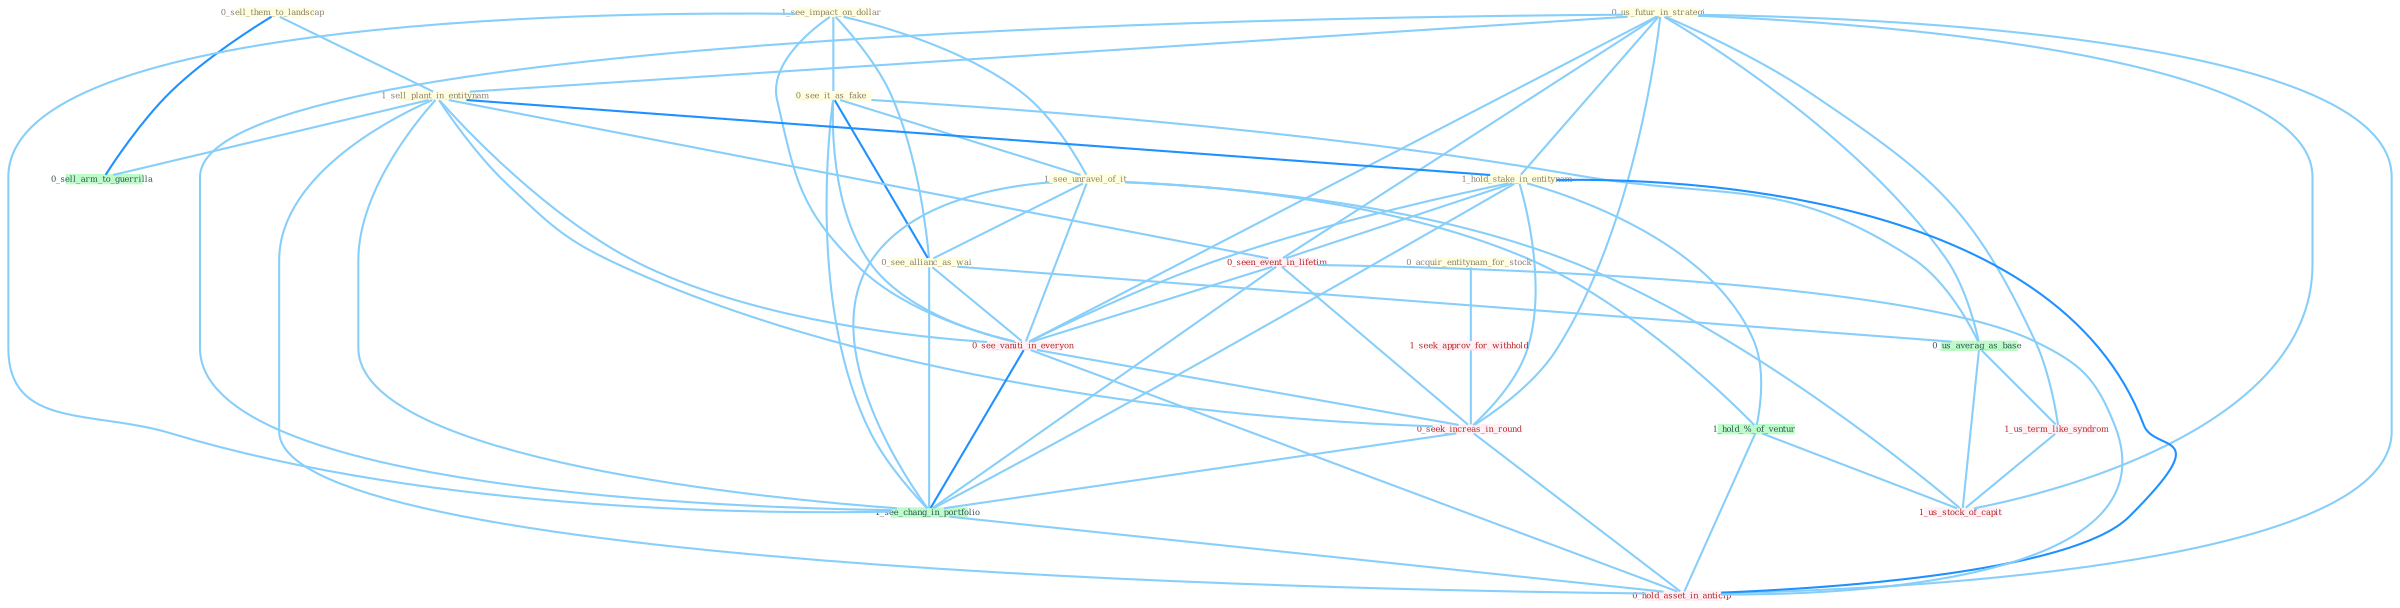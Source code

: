 Graph G{ 
    node
    [shape=polygon,style=filled,width=.5,height=.06,color="#BDFCC9",fixedsize=true,fontsize=4,
    fontcolor="#2f4f4f"];
    {node
    [color="#ffffe0", fontcolor="#8b7d6b"] "0_us_futur_in_strategi " "0_sell_them_to_landscap " "1_see_impact_on_dollar " "0_see_it_as_fake " "1_see_unravel_of_it " "1_sell_plant_in_entitynam " "1_hold_stake_in_entitynam " "0_see_allianc_as_wai " "0_acquir_entitynam_for_stock "}
{node [color="#fff0f5", fontcolor="#b22222"] "0_seen_event_in_lifetim " "1_us_term_like_syndrom " "1_seek_approv_for_withhold " "0_see_vaniti_in_everyon " "0_seek_increas_in_round " "1_us_stock_of_capit " "0_hold_asset_in_anticip "}
edge [color="#B0E2FF"];

	"0_us_futur_in_strategi " -- "1_sell_plant_in_entitynam " [w="1", color="#87cefa" ];
	"0_us_futur_in_strategi " -- "1_hold_stake_in_entitynam " [w="1", color="#87cefa" ];
	"0_us_futur_in_strategi " -- "0_seen_event_in_lifetim " [w="1", color="#87cefa" ];
	"0_us_futur_in_strategi " -- "0_us_averag_as_base " [w="1", color="#87cefa" ];
	"0_us_futur_in_strategi " -- "1_us_term_like_syndrom " [w="1", color="#87cefa" ];
	"0_us_futur_in_strategi " -- "0_see_vaniti_in_everyon " [w="1", color="#87cefa" ];
	"0_us_futur_in_strategi " -- "0_seek_increas_in_round " [w="1", color="#87cefa" ];
	"0_us_futur_in_strategi " -- "1_us_stock_of_capit " [w="1", color="#87cefa" ];
	"0_us_futur_in_strategi " -- "1_see_chang_in_portfolio " [w="1", color="#87cefa" ];
	"0_us_futur_in_strategi " -- "0_hold_asset_in_anticip " [w="1", color="#87cefa" ];
	"0_sell_them_to_landscap " -- "1_sell_plant_in_entitynam " [w="1", color="#87cefa" ];
	"0_sell_them_to_landscap " -- "0_sell_arm_to_guerrilla " [w="2", color="#1e90ff" , len=0.8];
	"1_see_impact_on_dollar " -- "0_see_it_as_fake " [w="1", color="#87cefa" ];
	"1_see_impact_on_dollar " -- "1_see_unravel_of_it " [w="1", color="#87cefa" ];
	"1_see_impact_on_dollar " -- "0_see_allianc_as_wai " [w="1", color="#87cefa" ];
	"1_see_impact_on_dollar " -- "0_see_vaniti_in_everyon " [w="1", color="#87cefa" ];
	"1_see_impact_on_dollar " -- "1_see_chang_in_portfolio " [w="1", color="#87cefa" ];
	"0_see_it_as_fake " -- "1_see_unravel_of_it " [w="1", color="#87cefa" ];
	"0_see_it_as_fake " -- "0_see_allianc_as_wai " [w="2", color="#1e90ff" , len=0.8];
	"0_see_it_as_fake " -- "0_us_averag_as_base " [w="1", color="#87cefa" ];
	"0_see_it_as_fake " -- "0_see_vaniti_in_everyon " [w="1", color="#87cefa" ];
	"0_see_it_as_fake " -- "1_see_chang_in_portfolio " [w="1", color="#87cefa" ];
	"1_see_unravel_of_it " -- "0_see_allianc_as_wai " [w="1", color="#87cefa" ];
	"1_see_unravel_of_it " -- "1_hold_%_of_ventur " [w="1", color="#87cefa" ];
	"1_see_unravel_of_it " -- "0_see_vaniti_in_everyon " [w="1", color="#87cefa" ];
	"1_see_unravel_of_it " -- "1_us_stock_of_capit " [w="1", color="#87cefa" ];
	"1_see_unravel_of_it " -- "1_see_chang_in_portfolio " [w="1", color="#87cefa" ];
	"1_sell_plant_in_entitynam " -- "1_hold_stake_in_entitynam " [w="2", color="#1e90ff" , len=0.8];
	"1_sell_plant_in_entitynam " -- "0_seen_event_in_lifetim " [w="1", color="#87cefa" ];
	"1_sell_plant_in_entitynam " -- "0_see_vaniti_in_everyon " [w="1", color="#87cefa" ];
	"1_sell_plant_in_entitynam " -- "0_sell_arm_to_guerrilla " [w="1", color="#87cefa" ];
	"1_sell_plant_in_entitynam " -- "0_seek_increas_in_round " [w="1", color="#87cefa" ];
	"1_sell_plant_in_entitynam " -- "1_see_chang_in_portfolio " [w="1", color="#87cefa" ];
	"1_sell_plant_in_entitynam " -- "0_hold_asset_in_anticip " [w="1", color="#87cefa" ];
	"1_hold_stake_in_entitynam " -- "0_seen_event_in_lifetim " [w="1", color="#87cefa" ];
	"1_hold_stake_in_entitynam " -- "1_hold_%_of_ventur " [w="1", color="#87cefa" ];
	"1_hold_stake_in_entitynam " -- "0_see_vaniti_in_everyon " [w="1", color="#87cefa" ];
	"1_hold_stake_in_entitynam " -- "0_seek_increas_in_round " [w="1", color="#87cefa" ];
	"1_hold_stake_in_entitynam " -- "1_see_chang_in_portfolio " [w="1", color="#87cefa" ];
	"1_hold_stake_in_entitynam " -- "0_hold_asset_in_anticip " [w="2", color="#1e90ff" , len=0.8];
	"0_see_allianc_as_wai " -- "0_us_averag_as_base " [w="1", color="#87cefa" ];
	"0_see_allianc_as_wai " -- "0_see_vaniti_in_everyon " [w="1", color="#87cefa" ];
	"0_see_allianc_as_wai " -- "1_see_chang_in_portfolio " [w="1", color="#87cefa" ];
	"0_acquir_entitynam_for_stock " -- "1_seek_approv_for_withhold " [w="1", color="#87cefa" ];
	"0_seen_event_in_lifetim " -- "0_see_vaniti_in_everyon " [w="1", color="#87cefa" ];
	"0_seen_event_in_lifetim " -- "0_seek_increas_in_round " [w="1", color="#87cefa" ];
	"0_seen_event_in_lifetim " -- "1_see_chang_in_portfolio " [w="1", color="#87cefa" ];
	"0_seen_event_in_lifetim " -- "0_hold_asset_in_anticip " [w="1", color="#87cefa" ];
	"0_us_averag_as_base " -- "1_us_term_like_syndrom " [w="1", color="#87cefa" ];
	"0_us_averag_as_base " -- "1_us_stock_of_capit " [w="1", color="#87cefa" ];
	"1_us_term_like_syndrom " -- "1_us_stock_of_capit " [w="1", color="#87cefa" ];
	"1_seek_approv_for_withhold " -- "0_seek_increas_in_round " [w="1", color="#87cefa" ];
	"1_hold_%_of_ventur " -- "1_us_stock_of_capit " [w="1", color="#87cefa" ];
	"1_hold_%_of_ventur " -- "0_hold_asset_in_anticip " [w="1", color="#87cefa" ];
	"0_see_vaniti_in_everyon " -- "0_seek_increas_in_round " [w="1", color="#87cefa" ];
	"0_see_vaniti_in_everyon " -- "1_see_chang_in_portfolio " [w="2", color="#1e90ff" , len=0.8];
	"0_see_vaniti_in_everyon " -- "0_hold_asset_in_anticip " [w="1", color="#87cefa" ];
	"0_seek_increas_in_round " -- "1_see_chang_in_portfolio " [w="1", color="#87cefa" ];
	"0_seek_increas_in_round " -- "0_hold_asset_in_anticip " [w="1", color="#87cefa" ];
	"1_see_chang_in_portfolio " -- "0_hold_asset_in_anticip " [w="1", color="#87cefa" ];
}